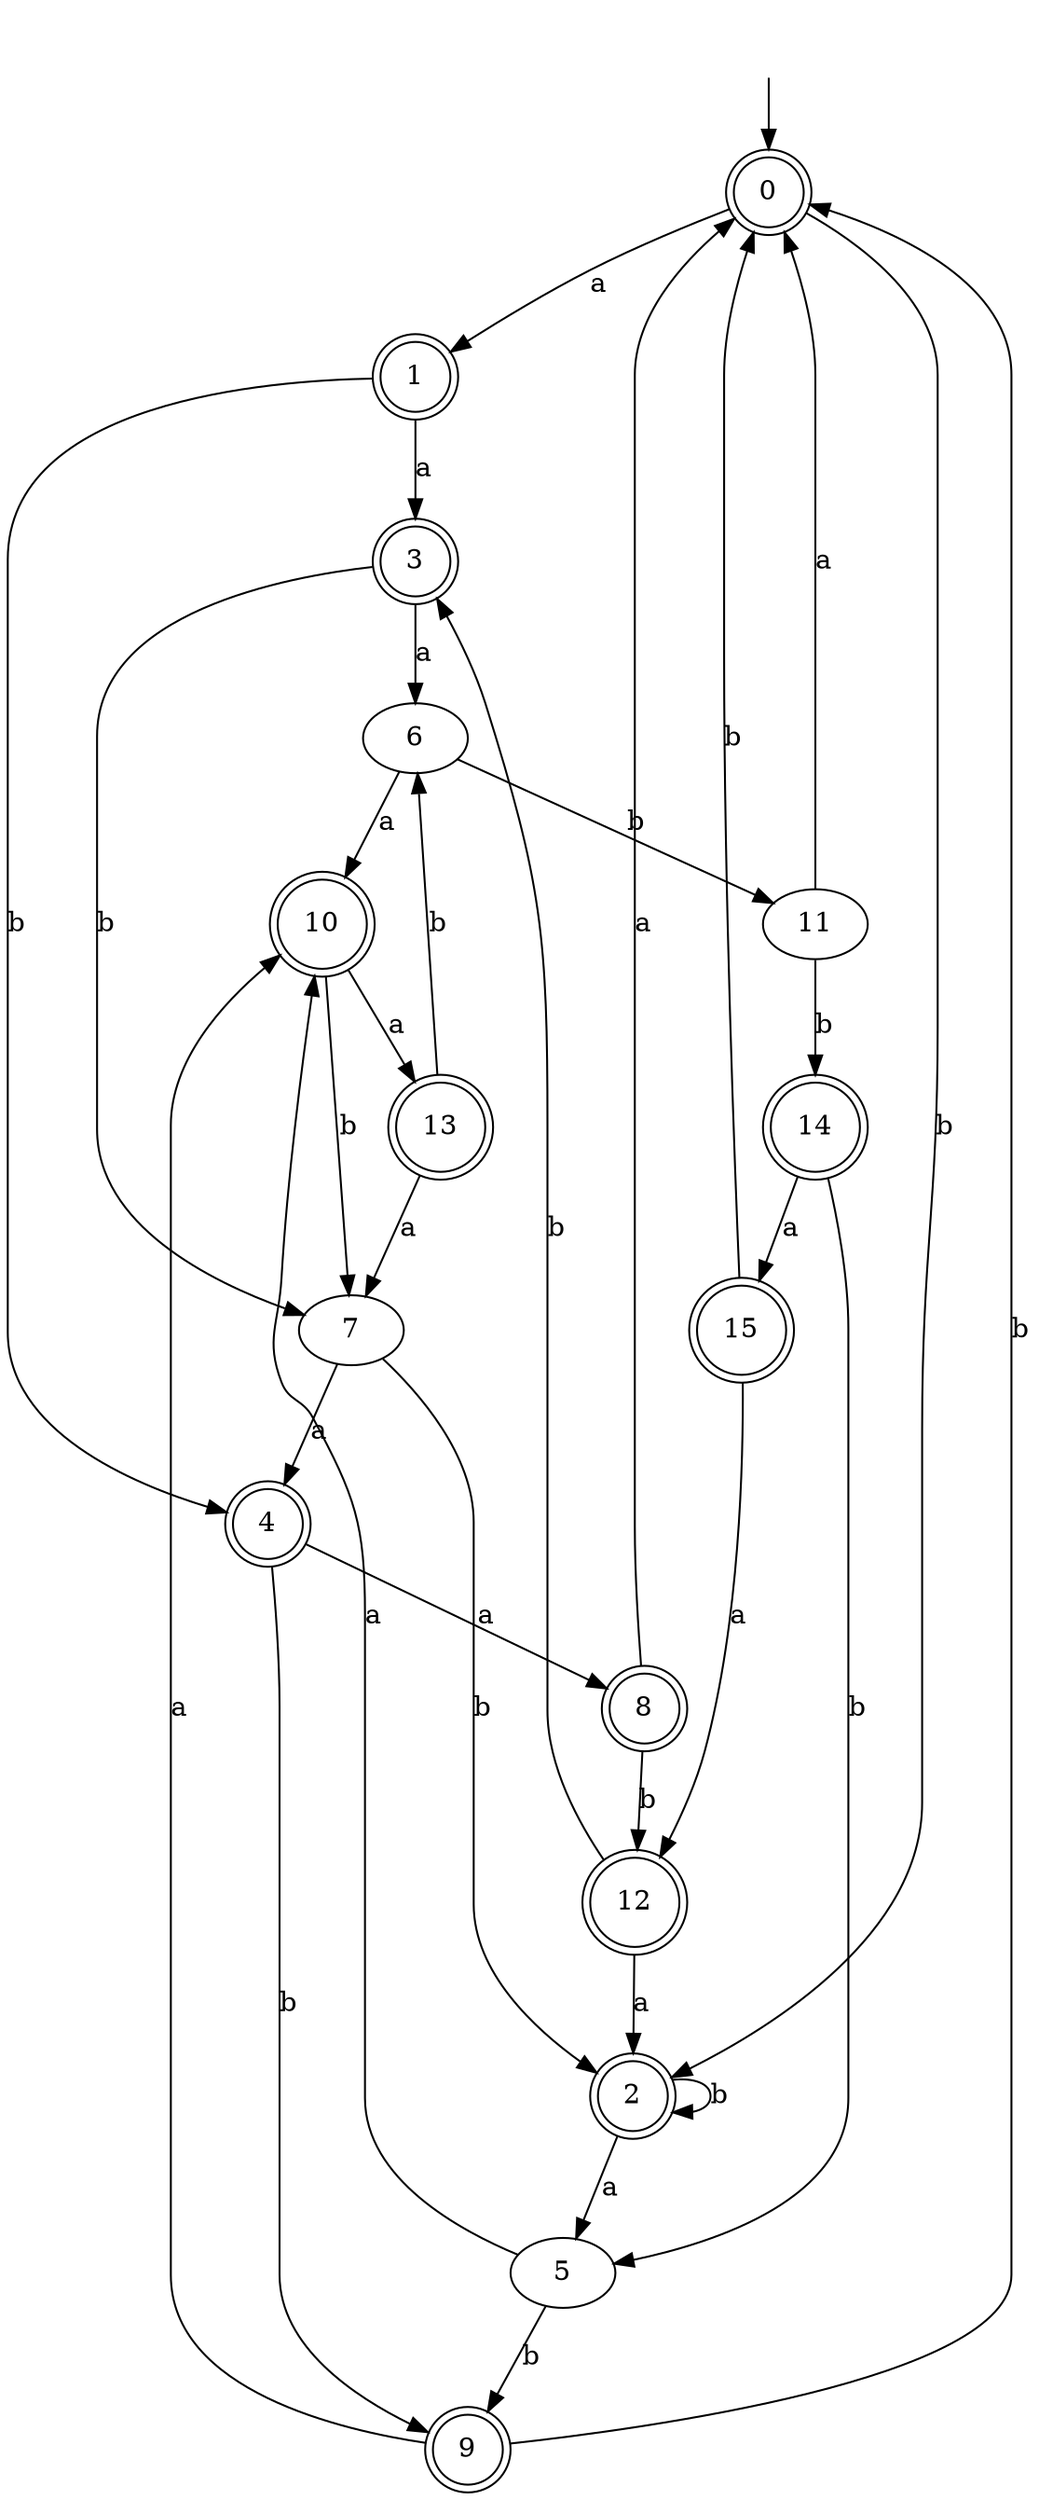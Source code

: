 digraph RandomDFA {
  __start0 [label="", shape=none];
  __start0 -> 0 [label=""];
  0 [shape=circle] [shape=doublecircle]
  0 -> 1 [label="a"]
  0 -> 2 [label="b"]
  1 [shape=doublecircle]
  1 -> 3 [label="a"]
  1 -> 4 [label="b"]
  2 [shape=doublecircle]
  2 -> 5 [label="a"]
  2 -> 2 [label="b"]
  3 [shape=doublecircle]
  3 -> 6 [label="a"]
  3 -> 7 [label="b"]
  4 [shape=doublecircle]
  4 -> 8 [label="a"]
  4 -> 9 [label="b"]
  5
  5 -> 10 [label="a"]
  5 -> 9 [label="b"]
  6
  6 -> 10 [label="a"]
  6 -> 11 [label="b"]
  7
  7 -> 4 [label="a"]
  7 -> 2 [label="b"]
  8 [shape=doublecircle]
  8 -> 0 [label="a"]
  8 -> 12 [label="b"]
  9 [shape=doublecircle]
  9 -> 10 [label="a"]
  9 -> 0 [label="b"]
  10 [shape=doublecircle]
  10 -> 13 [label="a"]
  10 -> 7 [label="b"]
  11
  11 -> 0 [label="a"]
  11 -> 14 [label="b"]
  12 [shape=doublecircle]
  12 -> 2 [label="a"]
  12 -> 3 [label="b"]
  13 [shape=doublecircle]
  13 -> 7 [label="a"]
  13 -> 6 [label="b"]
  14 [shape=doublecircle]
  14 -> 15 [label="a"]
  14 -> 5 [label="b"]
  15 [shape=doublecircle]
  15 -> 12 [label="a"]
  15 -> 0 [label="b"]
}
